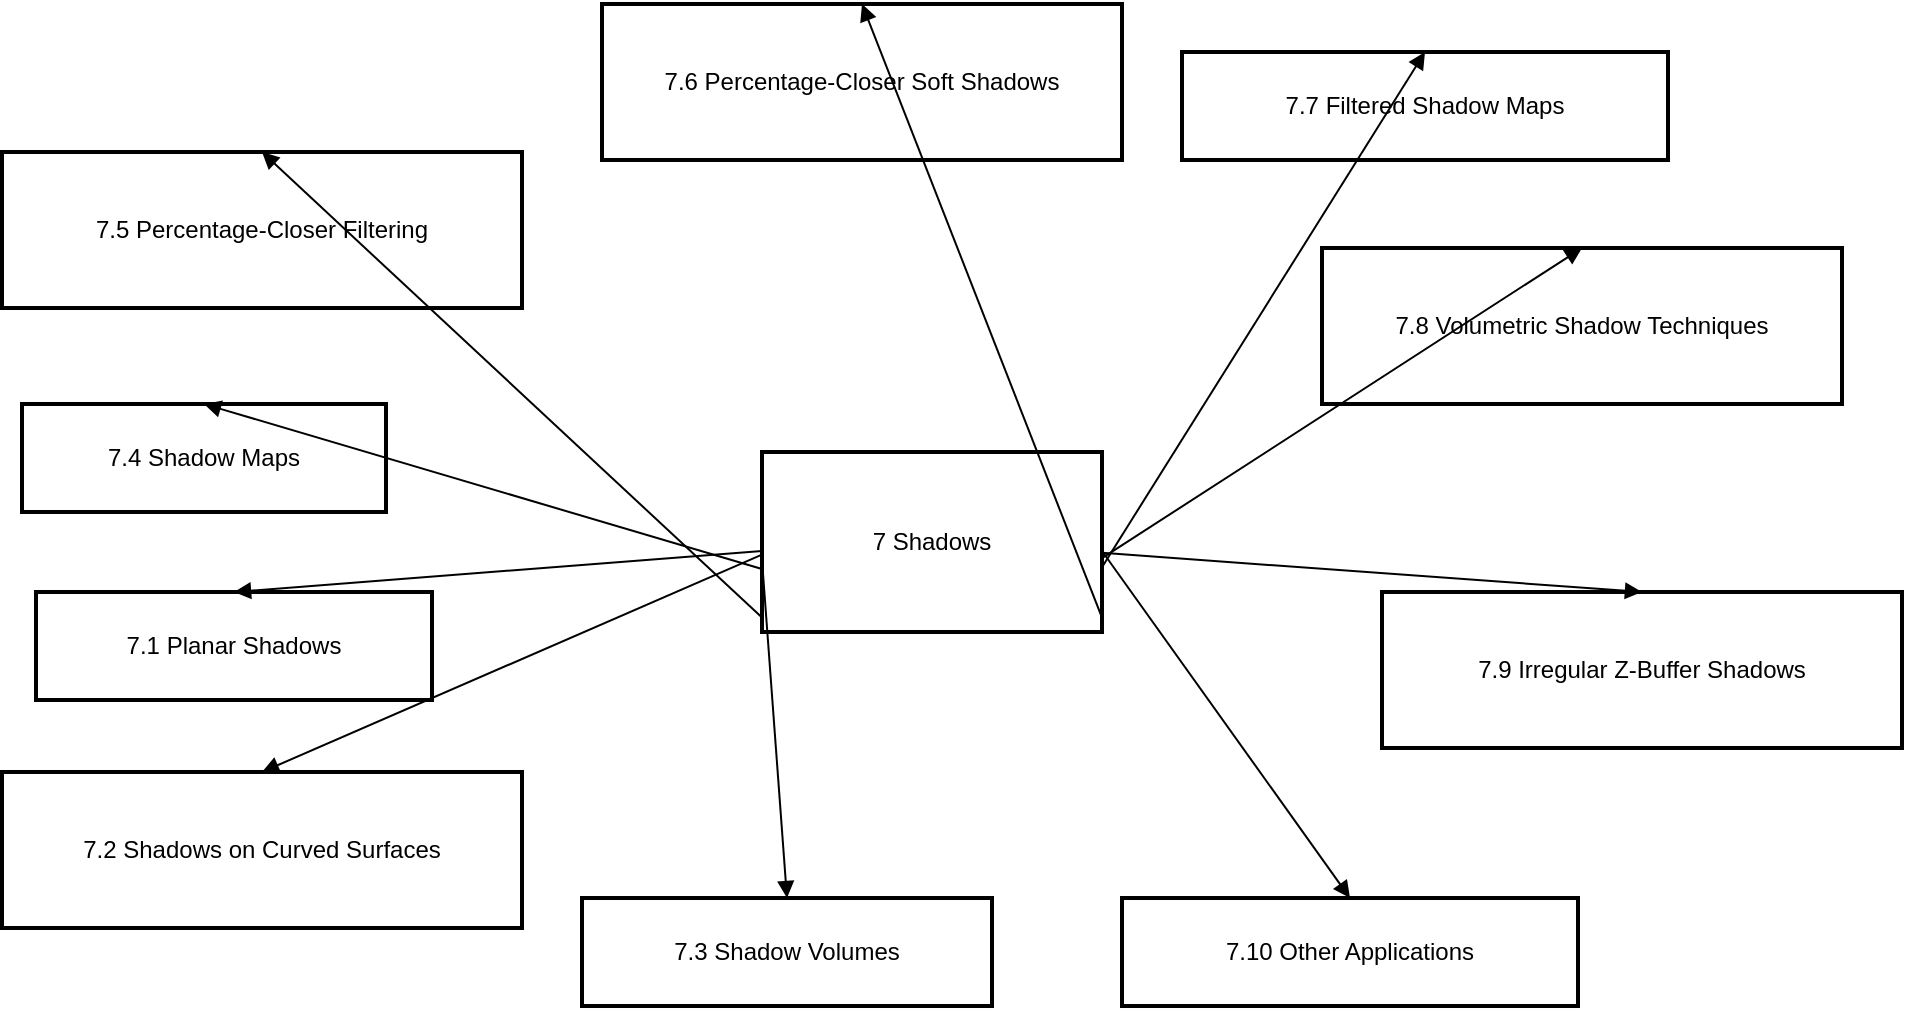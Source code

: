 <mxfile version="26.0.5">
  <diagram name="Page-1" id="Fv8SI8NmVKUMyriCFnz9">
    <mxGraphModel dx="1706" dy="1011" grid="1" gridSize="10" guides="1" tooltips="1" connect="1" arrows="1" fold="1" page="1" pageScale="1" pageWidth="850" pageHeight="1100" math="0" shadow="0">
      <root>
        <mxCell id="0" />
        <mxCell id="1" parent="0" />
        <mxCell id="5xu8T9OT-neMtxeA3ggg-1" value="7 Shadows" style="whiteSpace=wrap;strokeWidth=2;" vertex="1" parent="1">
          <mxGeometry x="1110" y="314" width="170" height="90" as="geometry" />
        </mxCell>
        <mxCell id="5xu8T9OT-neMtxeA3ggg-2" value="7.1 Planar Shadows" style="whiteSpace=wrap;strokeWidth=2;" vertex="1" parent="1">
          <mxGeometry x="747.0" y="383.998" width="198" height="54" as="geometry" />
        </mxCell>
        <mxCell id="5xu8T9OT-neMtxeA3ggg-3" value="7.2 Shadows on Curved Surfaces" style="whiteSpace=wrap;strokeWidth=2;" vertex="1" parent="1">
          <mxGeometry x="730.0" y="473.996" width="260" height="78" as="geometry" />
        </mxCell>
        <mxCell id="5xu8T9OT-neMtxeA3ggg-4" value="7.3 Shadow Volumes" style="whiteSpace=wrap;strokeWidth=2;" vertex="1" parent="1">
          <mxGeometry x="1019.998" y="537.004" width="205" height="54" as="geometry" />
        </mxCell>
        <mxCell id="5xu8T9OT-neMtxeA3ggg-5" value="7.4 Shadow Maps" style="whiteSpace=wrap;strokeWidth=2;" vertex="1" parent="1">
          <mxGeometry x="739.998" y="289.996" width="182" height="54" as="geometry" />
        </mxCell>
        <mxCell id="5xu8T9OT-neMtxeA3ggg-6" value="7.5 Percentage-Closer Filtering" style="whiteSpace=wrap;strokeWidth=2;" vertex="1" parent="1">
          <mxGeometry x="730.001" y="164.004" width="260" height="78" as="geometry" />
        </mxCell>
        <mxCell id="5xu8T9OT-neMtxeA3ggg-7" value="7.6 Percentage-Closer Soft Shadows" style="whiteSpace=wrap;strokeWidth=2;" vertex="1" parent="1">
          <mxGeometry x="1029.999" y="89.996" width="260" height="78" as="geometry" />
        </mxCell>
        <mxCell id="5xu8T9OT-neMtxeA3ggg-8" value="7.7 Filtered Shadow Maps" style="whiteSpace=wrap;strokeWidth=2;" vertex="1" parent="1">
          <mxGeometry x="1320.002" y="114.0" width="243" height="54" as="geometry" />
        </mxCell>
        <mxCell id="5xu8T9OT-neMtxeA3ggg-9" value="7.8 Volumetric Shadow Techniques" style="whiteSpace=wrap;strokeWidth=2;" vertex="1" parent="1">
          <mxGeometry x="1390.002" y="211.995" width="260" height="78" as="geometry" />
        </mxCell>
        <mxCell id="5xu8T9OT-neMtxeA3ggg-10" value="7.9 Irregular Z-Buffer Shadows" style="whiteSpace=wrap;strokeWidth=2;" vertex="1" parent="1">
          <mxGeometry x="1420.002" y="383.997" width="260" height="78" as="geometry" />
        </mxCell>
        <mxCell id="5xu8T9OT-neMtxeA3ggg-11" value="7.10 Other Applications" style="whiteSpace=wrap;strokeWidth=2;" vertex="1" parent="1">
          <mxGeometry x="1290.004" y="537.006" width="228" height="54" as="geometry" />
        </mxCell>
        <mxCell id="5xu8T9OT-neMtxeA3ggg-12" value="" style="curved=1;startArrow=none;endArrow=block;exitX=0;exitY=0.55;entryX=0.5;entryY=0;rounded=0;noEdgeStyle=1;" edge="1" parent="1" source="5xu8T9OT-neMtxeA3ggg-1" target="5xu8T9OT-neMtxeA3ggg-2">
          <mxGeometry relative="1" as="geometry" />
        </mxCell>
        <mxCell id="5xu8T9OT-neMtxeA3ggg-13" value="" style="curved=1;startArrow=none;endArrow=block;exitX=0;exitY=0.57;entryX=0.5;entryY=0;rounded=0;noEdgeStyle=1;" edge="1" parent="1" source="5xu8T9OT-neMtxeA3ggg-1" target="5xu8T9OT-neMtxeA3ggg-3">
          <mxGeometry relative="1" as="geometry" />
        </mxCell>
        <mxCell id="5xu8T9OT-neMtxeA3ggg-14" value="" style="curved=1;startArrow=none;endArrow=block;exitX=0;exitY=0.6;entryX=0.5;entryY=0;rounded=0;noEdgeStyle=1;" edge="1" parent="1" source="5xu8T9OT-neMtxeA3ggg-1" target="5xu8T9OT-neMtxeA3ggg-4">
          <mxGeometry relative="1" as="geometry" />
        </mxCell>
        <mxCell id="5xu8T9OT-neMtxeA3ggg-15" value="" style="curved=1;startArrow=none;endArrow=block;exitX=0;exitY=0.65;entryX=0.5;entryY=0;rounded=0;noEdgeStyle=1;" edge="1" parent="1" source="5xu8T9OT-neMtxeA3ggg-1" target="5xu8T9OT-neMtxeA3ggg-5">
          <mxGeometry relative="1" as="geometry" />
        </mxCell>
        <mxCell id="5xu8T9OT-neMtxeA3ggg-16" value="" style="curved=1;startArrow=none;endArrow=block;exitX=0;exitY=0.92;entryX=0.5;entryY=0;rounded=0;noEdgeStyle=1;" edge="1" parent="1" source="5xu8T9OT-neMtxeA3ggg-1" target="5xu8T9OT-neMtxeA3ggg-6">
          <mxGeometry relative="1" as="geometry" />
        </mxCell>
        <mxCell id="5xu8T9OT-neMtxeA3ggg-17" value="" style="curved=1;startArrow=none;endArrow=block;exitX=1;exitY=0.92;entryX=0.5;entryY=0;rounded=0;noEdgeStyle=1;" edge="1" parent="1" source="5xu8T9OT-neMtxeA3ggg-1" target="5xu8T9OT-neMtxeA3ggg-7">
          <mxGeometry relative="1" as="geometry" />
        </mxCell>
        <mxCell id="5xu8T9OT-neMtxeA3ggg-18" value="" style="curved=1;startArrow=none;endArrow=block;exitX=1;exitY=0.64;entryX=0.5;entryY=0;rounded=0;noEdgeStyle=1;" edge="1" parent="1" source="5xu8T9OT-neMtxeA3ggg-1" target="5xu8T9OT-neMtxeA3ggg-8">
          <mxGeometry relative="1" as="geometry" />
        </mxCell>
        <mxCell id="5xu8T9OT-neMtxeA3ggg-19" value="" style="curved=1;startArrow=none;endArrow=block;exitX=1;exitY=0.59;entryX=0.5;entryY=0;rounded=0;noEdgeStyle=1;" edge="1" parent="1" source="5xu8T9OT-neMtxeA3ggg-1" target="5xu8T9OT-neMtxeA3ggg-9">
          <mxGeometry relative="1" as="geometry" />
        </mxCell>
        <mxCell id="5xu8T9OT-neMtxeA3ggg-20" value="" style="curved=1;startArrow=none;endArrow=block;exitX=1;exitY=0.56;entryX=0.5;entryY=0;rounded=0;noEdgeStyle=1;" edge="1" parent="1" source="5xu8T9OT-neMtxeA3ggg-1" target="5xu8T9OT-neMtxeA3ggg-10">
          <mxGeometry relative="1" as="geometry" />
        </mxCell>
        <mxCell id="5xu8T9OT-neMtxeA3ggg-21" value="" style="curved=1;startArrow=none;endArrow=block;exitX=1;exitY=0.55;entryX=0.5;entryY=0;rounded=0;noEdgeStyle=1;" edge="1" parent="1" source="5xu8T9OT-neMtxeA3ggg-1" target="5xu8T9OT-neMtxeA3ggg-11">
          <mxGeometry relative="1" as="geometry" />
        </mxCell>
      </root>
    </mxGraphModel>
  </diagram>
</mxfile>
